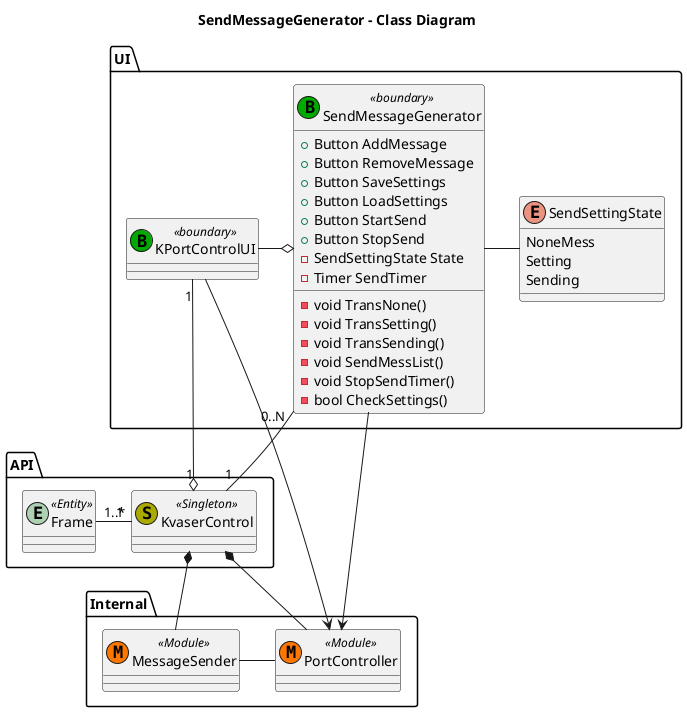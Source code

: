 @startuml

title "SendMessageGenerator - Class Diagram"

package UI{
    class KPortControlUI<<(B, #00AA00) boundary>>
    class SendMessageGenerator<<(B, #00AA00) boundary>>{
        +Button AddMessage
        +Button RemoveMessage 
        +Button SaveSettings
        +Button LoadSettings
        +Button StartSend
        +Button StopSend
        -SendSettingState State
        -Timer SendTimer

        -void TransNone()
        -void TransSetting()
        -void TransSending()
        -void SendMessList()
        -void StopSendTimer()
        -bool CheckSettings()
    }

    enum SendSettingState{
        NoneMess
        Setting
        Sending
    }

    KPortControlUI -o SendMessageGenerator
    SendMessageGenerator - SendSettingState
}
package API{
    class KvaserControl<< (S, #AAAA00) Singleton>>
    entity Frame<<Entity>>

    KvaserControl "1" -l "1..*" Frame
}

package Internal{
    class PortController<< (M, #FF7700) Module>>
    class MessageSender<< (M, #FF7700) Module>>

    PortController - MessageSender
}

KPortControlUI ---> PortController
KPortControlUI "1" --o "1" KvaserControl
SendMessageGenerator "0..N" -- "1" KvaserControl
SendMessageGenerator --> PortController
KvaserControl *-- PortController
KvaserControl *-- MessageSender

@enduml